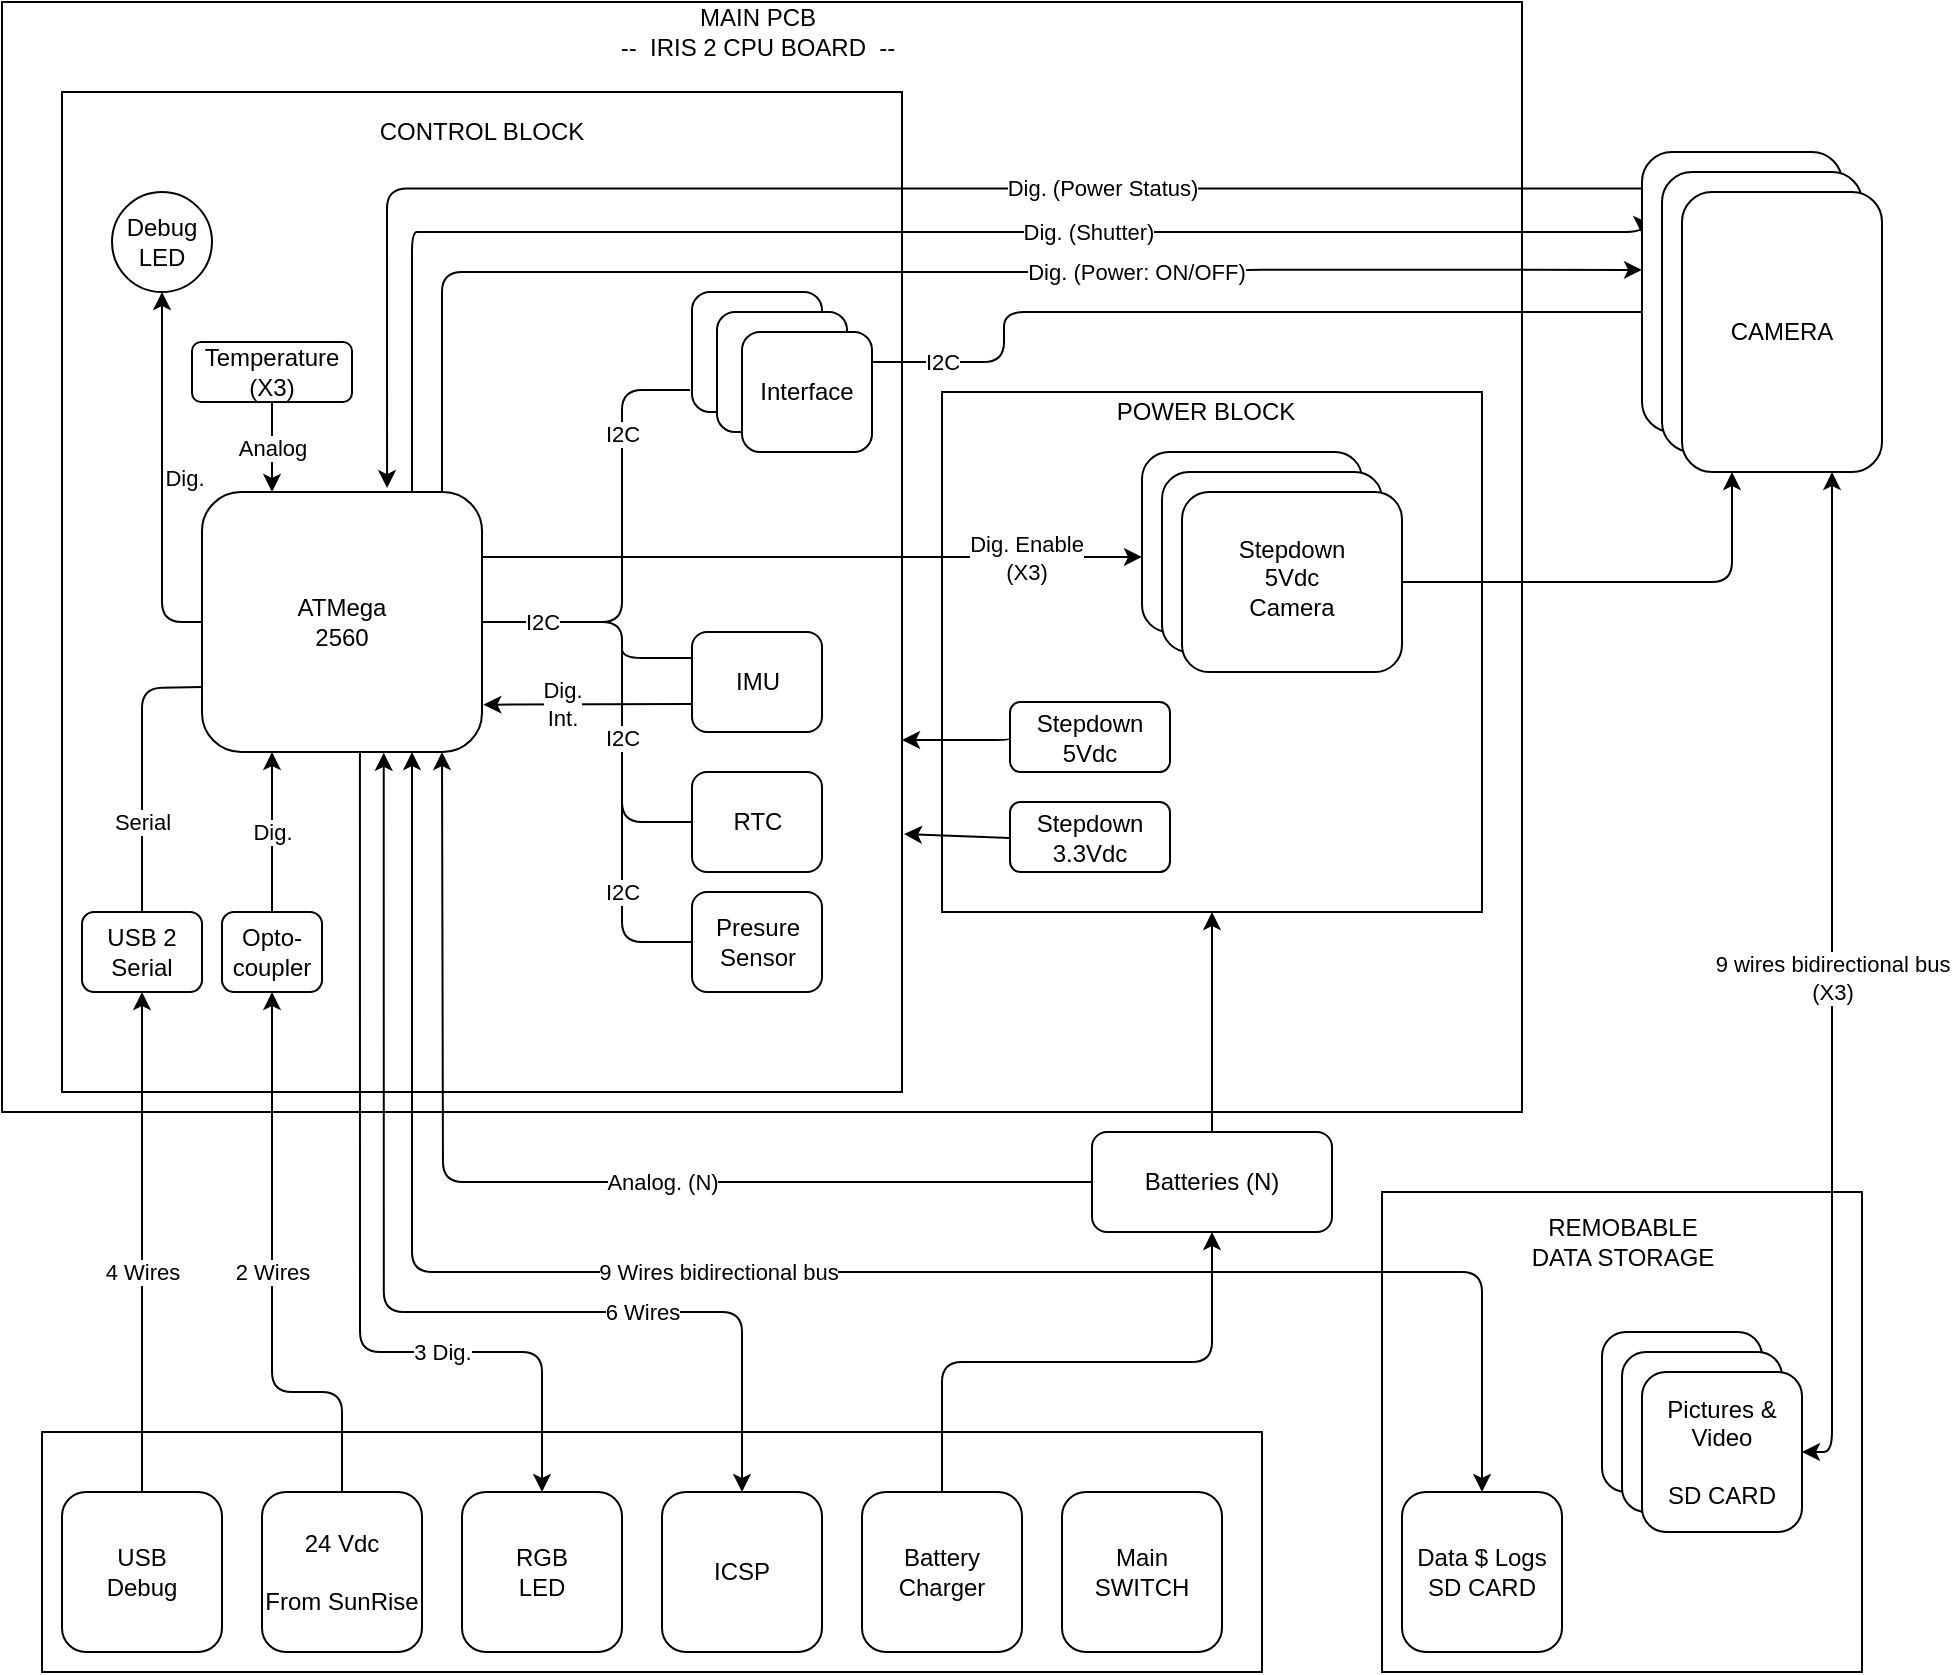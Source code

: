 <mxfile version="13.8.0" type="github">
  <diagram id="kgpKYQtTHZ0yAKxKKP6v" name="Page-1">
    <mxGraphModel dx="942" dy="614" grid="1" gridSize="10" guides="1" tooltips="1" connect="1" arrows="1" fold="1" page="1" pageScale="1" pageWidth="1100" pageHeight="850" background="none" math="0" shadow="0">
      <root>
        <mxCell id="0" />
        <mxCell id="1" parent="0" />
        <mxCell id="-lLIzcseRj1SreiCDqfF-3" value="" style="rounded=0;whiteSpace=wrap;html=1;" parent="1" vertex="1">
          <mxGeometry x="110" y="50" width="420" height="500" as="geometry" />
        </mxCell>
        <mxCell id="-lLIzcseRj1SreiCDqfF-4" value="" style="rounded=1;whiteSpace=wrap;html=1;" parent="1" vertex="1">
          <mxGeometry x="180" y="250" width="140" height="130" as="geometry" />
        </mxCell>
        <mxCell id="-lLIzcseRj1SreiCDqfF-5" value="ATMega&lt;br&gt;2560" style="text;html=1;strokeColor=none;fillColor=none;align=center;verticalAlign=middle;whiteSpace=wrap;rounded=0;" parent="1" vertex="1">
          <mxGeometry x="230" y="305" width="40" height="20" as="geometry" />
        </mxCell>
        <mxCell id="-lLIzcseRj1SreiCDqfF-6" value="Debug&lt;br&gt;LED" style="ellipse;whiteSpace=wrap;html=1;aspect=fixed;" parent="1" vertex="1">
          <mxGeometry x="135" y="100" width="50" height="50" as="geometry" />
        </mxCell>
        <mxCell id="-lLIzcseRj1SreiCDqfF-9" style="edgeStyle=orthogonalEdgeStyle;rounded=0;orthogonalLoop=1;jettySize=auto;html=1;exitX=0.25;exitY=1;exitDx=0;exitDy=0;entryX=0;entryY=1;entryDx=0;entryDy=0;" parent="1" source="-lLIzcseRj1SreiCDqfF-7" target="-lLIzcseRj1SreiCDqfF-8" edge="1">
          <mxGeometry relative="1" as="geometry" />
        </mxCell>
        <mxCell id="-lLIzcseRj1SreiCDqfF-12" style="edgeStyle=orthogonalEdgeStyle;rounded=0;orthogonalLoop=1;jettySize=auto;html=1;exitX=0.25;exitY=1;exitDx=0;exitDy=0;entryX=0.25;entryY=1;entryDx=0;entryDy=0;" parent="1" source="-lLIzcseRj1SreiCDqfF-7" target="-lLIzcseRj1SreiCDqfF-8" edge="1">
          <mxGeometry relative="1" as="geometry" />
        </mxCell>
        <mxCell id="-lLIzcseRj1SreiCDqfF-16" style="edgeStyle=orthogonalEdgeStyle;rounded=0;orthogonalLoop=1;jettySize=auto;html=1;exitX=0.25;exitY=1;exitDx=0;exitDy=0;entryX=0.25;entryY=1;entryDx=0;entryDy=0;" parent="1" source="-lLIzcseRj1SreiCDqfF-7" target="-lLIzcseRj1SreiCDqfF-8" edge="1">
          <mxGeometry relative="1" as="geometry" />
        </mxCell>
        <mxCell id="-lLIzcseRj1SreiCDqfF-7" value="" style="rounded=1;whiteSpace=wrap;html=1;" parent="1" vertex="1">
          <mxGeometry x="120" y="460" width="60" height="40" as="geometry" />
        </mxCell>
        <mxCell id="-lLIzcseRj1SreiCDqfF-8" value="USB 2 Serial" style="text;html=1;strokeColor=none;fillColor=none;align=center;verticalAlign=middle;whiteSpace=wrap;rounded=0;" parent="1" vertex="1">
          <mxGeometry x="130" y="470" width="40" height="20" as="geometry" />
        </mxCell>
        <mxCell id="-lLIzcseRj1SreiCDqfF-14" value="Temperature (X3)" style="rounded=1;whiteSpace=wrap;html=1;" parent="1" vertex="1">
          <mxGeometry x="175" y="175" width="80" height="30" as="geometry" />
        </mxCell>
        <mxCell id="-lLIzcseRj1SreiCDqfF-17" value="" style="rounded=1;whiteSpace=wrap;html=1;" parent="1" vertex="1">
          <mxGeometry x="190" y="460" width="50" height="40" as="geometry" />
        </mxCell>
        <mxCell id="-lLIzcseRj1SreiCDqfF-18" value="Opto-coupler" style="text;html=1;strokeColor=none;fillColor=none;align=center;verticalAlign=middle;whiteSpace=wrap;rounded=0;" parent="1" vertex="1">
          <mxGeometry x="190" y="470" width="50" height="20" as="geometry" />
        </mxCell>
        <mxCell id="-lLIzcseRj1SreiCDqfF-23" value="" style="rounded=1;whiteSpace=wrap;html=1;" parent="1" vertex="1">
          <mxGeometry x="425" y="450" width="65" height="50" as="geometry" />
        </mxCell>
        <mxCell id="-lLIzcseRj1SreiCDqfF-25" value="Presure&lt;br&gt;Sensor" style="text;html=1;strokeColor=none;fillColor=none;align=center;verticalAlign=middle;whiteSpace=wrap;rounded=0;" parent="1" vertex="1">
          <mxGeometry x="437.5" y="465" width="40" height="20" as="geometry" />
        </mxCell>
        <mxCell id="-lLIzcseRj1SreiCDqfF-32" value="" style="rounded=1;whiteSpace=wrap;html=1;" parent="1" vertex="1">
          <mxGeometry x="425" y="390" width="65" height="50" as="geometry" />
        </mxCell>
        <mxCell id="-lLIzcseRj1SreiCDqfF-33" value="RTC" style="text;html=1;strokeColor=none;fillColor=none;align=center;verticalAlign=middle;whiteSpace=wrap;rounded=0;" parent="1" vertex="1">
          <mxGeometry x="437.5" y="405" width="40" height="20" as="geometry" />
        </mxCell>
        <mxCell id="-lLIzcseRj1SreiCDqfF-34" value="" style="rounded=1;whiteSpace=wrap;html=1;" parent="1" vertex="1">
          <mxGeometry x="425" y="320" width="65" height="50" as="geometry" />
        </mxCell>
        <mxCell id="-lLIzcseRj1SreiCDqfF-35" value="IMU" style="text;html=1;strokeColor=none;fillColor=none;align=center;verticalAlign=middle;whiteSpace=wrap;rounded=0;" parent="1" vertex="1">
          <mxGeometry x="437.5" y="335" width="40" height="20" as="geometry" />
        </mxCell>
        <mxCell id="-lLIzcseRj1SreiCDqfF-39" value="Interface" style="text;html=1;strokeColor=none;fillColor=none;align=center;verticalAlign=middle;whiteSpace=wrap;rounded=0;" parent="1" vertex="1">
          <mxGeometry x="442.5" y="200" width="40" height="20" as="geometry" />
        </mxCell>
        <mxCell id="-lLIzcseRj1SreiCDqfF-61" value="" style="endArrow=none;html=1;edgeStyle=elbowEdgeStyle;endFill=0;" parent="1" edge="1">
          <mxGeometry relative="1" as="geometry">
            <mxPoint x="360" y="315" as="sourcePoint" />
            <mxPoint x="424" y="199" as="targetPoint" />
            <Array as="points">
              <mxPoint x="390" y="260" />
            </Array>
          </mxGeometry>
        </mxCell>
        <mxCell id="-lLIzcseRj1SreiCDqfF-62" value="I2C" style="edgeLabel;resizable=0;html=1;align=center;verticalAlign=middle;" parent="-lLIzcseRj1SreiCDqfF-61" connectable="0" vertex="1">
          <mxGeometry relative="1" as="geometry">
            <mxPoint y="-34.71" as="offset" />
          </mxGeometry>
        </mxCell>
        <mxCell id="-lLIzcseRj1SreiCDqfF-65" value="" style="endArrow=none;html=1;entryX=0;entryY=0.5;entryDx=0;entryDy=0;endFill=0;" parent="1" target="-lLIzcseRj1SreiCDqfF-32" edge="1">
          <mxGeometry relative="1" as="geometry">
            <mxPoint x="390" y="340" as="sourcePoint" />
            <mxPoint x="550" y="330" as="targetPoint" />
            <Array as="points">
              <mxPoint x="390" y="320" />
              <mxPoint x="390" y="415" />
            </Array>
          </mxGeometry>
        </mxCell>
        <mxCell id="-lLIzcseRj1SreiCDqfF-66" value="I2C" style="edgeLabel;resizable=0;html=1;align=center;verticalAlign=middle;" parent="-lLIzcseRj1SreiCDqfF-65" connectable="0" vertex="1">
          <mxGeometry relative="1" as="geometry">
            <mxPoint y="-2.43" as="offset" />
          </mxGeometry>
        </mxCell>
        <mxCell id="-lLIzcseRj1SreiCDqfF-67" value="" style="endArrow=none;html=1;entryX=0;entryY=0.5;entryDx=0;entryDy=0;endFill=0;" parent="1" target="-lLIzcseRj1SreiCDqfF-23" edge="1">
          <mxGeometry relative="1" as="geometry">
            <mxPoint x="390" y="400" as="sourcePoint" />
            <mxPoint x="550" y="330" as="targetPoint" />
            <Array as="points">
              <mxPoint x="390" y="475" />
            </Array>
          </mxGeometry>
        </mxCell>
        <mxCell id="-lLIzcseRj1SreiCDqfF-68" value="I2C" style="edgeLabel;resizable=0;html=1;align=center;verticalAlign=middle;" parent="-lLIzcseRj1SreiCDqfF-67" connectable="0" vertex="1">
          <mxGeometry relative="1" as="geometry">
            <mxPoint y="-5" as="offset" />
          </mxGeometry>
        </mxCell>
        <mxCell id="-lLIzcseRj1SreiCDqfF-70" value="" style="endArrow=classic;html=1;exitX=0.5;exitY=1;exitDx=0;exitDy=0;entryX=0.25;entryY=0;entryDx=0;entryDy=0;" parent="1" source="-lLIzcseRj1SreiCDqfF-14" target="-lLIzcseRj1SreiCDqfF-4" edge="1">
          <mxGeometry relative="1" as="geometry">
            <mxPoint x="450" y="330" as="sourcePoint" />
            <mxPoint x="550" y="330" as="targetPoint" />
          </mxGeometry>
        </mxCell>
        <mxCell id="-lLIzcseRj1SreiCDqfF-71" value="Analog" style="edgeLabel;resizable=0;html=1;align=center;verticalAlign=middle;" parent="-lLIzcseRj1SreiCDqfF-70" connectable="0" vertex="1">
          <mxGeometry relative="1" as="geometry" />
        </mxCell>
        <mxCell id="-lLIzcseRj1SreiCDqfF-78" value="" style="endArrow=classic;html=1;entryX=1.005;entryY=0.818;entryDx=0;entryDy=0;entryPerimeter=0;" parent="1" target="-lLIzcseRj1SreiCDqfF-4" edge="1">
          <mxGeometry relative="1" as="geometry">
            <mxPoint x="425" y="356" as="sourcePoint" />
            <mxPoint x="550" y="330" as="targetPoint" />
            <Array as="points" />
          </mxGeometry>
        </mxCell>
        <mxCell id="-lLIzcseRj1SreiCDqfF-79" value="Dig.&lt;br&gt;Int." style="edgeLabel;resizable=0;html=1;align=center;verticalAlign=middle;" parent="-lLIzcseRj1SreiCDqfF-78" connectable="0" vertex="1">
          <mxGeometry relative="1" as="geometry">
            <mxPoint x="-13.57" y="-0.91" as="offset" />
          </mxGeometry>
        </mxCell>
        <mxCell id="-lLIzcseRj1SreiCDqfF-80" value="" style="endArrow=none;html=1;exitX=1;exitY=0.5;exitDx=0;exitDy=0;endFill=0;" parent="1" source="-lLIzcseRj1SreiCDqfF-4" edge="1">
          <mxGeometry relative="1" as="geometry">
            <mxPoint x="450" y="330" as="sourcePoint" />
            <mxPoint x="425" y="333" as="targetPoint" />
            <Array as="points">
              <mxPoint x="390" y="315" />
              <mxPoint x="390" y="333" />
            </Array>
          </mxGeometry>
        </mxCell>
        <mxCell id="-lLIzcseRj1SreiCDqfF-81" value="I2C" style="edgeLabel;resizable=0;html=1;align=center;verticalAlign=middle;" parent="-lLIzcseRj1SreiCDqfF-80" connectable="0" vertex="1">
          <mxGeometry relative="1" as="geometry">
            <mxPoint x="-32" as="offset" />
          </mxGeometry>
        </mxCell>
        <mxCell id="-lLIzcseRj1SreiCDqfF-84" value="" style="endArrow=none;html=1;exitX=0;exitY=0.75;exitDx=0;exitDy=0;entryX=0.5;entryY=0;entryDx=0;entryDy=0;endFill=0;" parent="1" source="-lLIzcseRj1SreiCDqfF-4" target="-lLIzcseRj1SreiCDqfF-7" edge="1">
          <mxGeometry relative="1" as="geometry">
            <mxPoint x="620" y="330" as="sourcePoint" />
            <mxPoint x="720" y="330" as="targetPoint" />
            <Array as="points">
              <mxPoint x="150" y="348" />
            </Array>
          </mxGeometry>
        </mxCell>
        <mxCell id="-lLIzcseRj1SreiCDqfF-85" value="Serial" style="edgeLabel;resizable=0;html=1;align=center;verticalAlign=middle;" parent="-lLIzcseRj1SreiCDqfF-84" connectable="0" vertex="1">
          <mxGeometry relative="1" as="geometry">
            <mxPoint y="26" as="offset" />
          </mxGeometry>
        </mxCell>
        <mxCell id="-lLIzcseRj1SreiCDqfF-86" value="" style="endArrow=classic;html=1;exitX=0;exitY=0.5;exitDx=0;exitDy=0;entryX=0.5;entryY=1;entryDx=0;entryDy=0;" parent="1" source="-lLIzcseRj1SreiCDqfF-4" target="-lLIzcseRj1SreiCDqfF-6" edge="1">
          <mxGeometry relative="1" as="geometry">
            <mxPoint x="450" y="320" as="sourcePoint" />
            <mxPoint x="550" y="320" as="targetPoint" />
            <Array as="points">
              <mxPoint x="160" y="315" />
            </Array>
          </mxGeometry>
        </mxCell>
        <mxCell id="-lLIzcseRj1SreiCDqfF-87" value="Dig." style="edgeLabel;resizable=0;html=1;align=center;verticalAlign=middle;" parent="-lLIzcseRj1SreiCDqfF-86" connectable="0" vertex="1">
          <mxGeometry relative="1" as="geometry">
            <mxPoint x="11" as="offset" />
          </mxGeometry>
        </mxCell>
        <mxCell id="-lLIzcseRj1SreiCDqfF-88" value="CONTROL BLOCK" style="text;html=1;strokeColor=none;fillColor=none;align=center;verticalAlign=middle;whiteSpace=wrap;rounded=0;" parent="1" vertex="1">
          <mxGeometry x="260" y="60" width="120" height="20" as="geometry" />
        </mxCell>
        <mxCell id="-lLIzcseRj1SreiCDqfF-90" value="CAMERA" style="text;html=1;strokeColor=none;fillColor=none;align=center;verticalAlign=middle;whiteSpace=wrap;rounded=0;" parent="1" vertex="1">
          <mxGeometry x="930" y="185" width="40" height="20" as="geometry" />
        </mxCell>
        <mxCell id="-lLIzcseRj1SreiCDqfF-91" value="" style="endArrow=none;html=1;exitX=1;exitY=0.25;exitDx=0;exitDy=0;endFill=0;" parent="1" source="-lLIzcseRj1SreiCDqfF-113" edge="1">
          <mxGeometry relative="1" as="geometry">
            <mxPoint x="505" y="200" as="sourcePoint" />
            <mxPoint x="920" y="160" as="targetPoint" />
            <Array as="points">
              <mxPoint x="581" y="185" />
              <mxPoint x="581" y="160" />
            </Array>
          </mxGeometry>
        </mxCell>
        <mxCell id="-lLIzcseRj1SreiCDqfF-92" value="I2C" style="edgeLabel;resizable=0;html=1;align=center;verticalAlign=middle;" parent="-lLIzcseRj1SreiCDqfF-91" connectable="0" vertex="1">
          <mxGeometry relative="1" as="geometry">
            <mxPoint x="-154.86" y="25" as="offset" />
          </mxGeometry>
        </mxCell>
        <mxCell id="-lLIzcseRj1SreiCDqfF-93" value="" style="endArrow=classic;html=1;edgeStyle=orthogonalEdgeStyle;entryX=0;entryY=0.421;entryDx=0;entryDy=0;entryPerimeter=0;" parent="1" source="-lLIzcseRj1SreiCDqfF-4" target="-lLIzcseRj1SreiCDqfF-104" edge="1">
          <mxGeometry relative="1" as="geometry">
            <mxPoint x="440" y="210" as="sourcePoint" />
            <mxPoint x="820" y="139" as="targetPoint" />
            <Array as="points">
              <mxPoint x="300" y="140" />
              <mxPoint x="700" y="140" />
              <mxPoint x="700" y="139" />
            </Array>
          </mxGeometry>
        </mxCell>
        <mxCell id="-lLIzcseRj1SreiCDqfF-94" value="Dig. (Power: ON/OFF)" style="edgeLabel;resizable=0;html=1;align=center;verticalAlign=middle;" parent="-lLIzcseRj1SreiCDqfF-93" connectable="0" vertex="1">
          <mxGeometry relative="1" as="geometry">
            <mxPoint x="101.31" as="offset" />
          </mxGeometry>
        </mxCell>
        <mxCell id="-lLIzcseRj1SreiCDqfF-98" value="" style="endArrow=classic;html=1;edgeStyle=orthogonalEdgeStyle;rounded=1;exitX=0.003;exitY=0.13;exitDx=0;exitDy=0;exitPerimeter=0;entryX=0.661;entryY=-0.015;entryDx=0;entryDy=0;entryPerimeter=0;" parent="1" source="-lLIzcseRj1SreiCDqfF-104" target="-lLIzcseRj1SreiCDqfF-4" edge="1">
          <mxGeometry relative="1" as="geometry">
            <mxPoint x="900" y="140.029" as="sourcePoint" />
            <mxPoint x="540" y="260" as="targetPoint" />
            <Array as="points" />
          </mxGeometry>
        </mxCell>
        <mxCell id="-lLIzcseRj1SreiCDqfF-99" value="Dig. (Power Status)" style="edgeLabel;resizable=0;html=1;align=center;verticalAlign=middle;" parent="-lLIzcseRj1SreiCDqfF-98" connectable="0" vertex="1">
          <mxGeometry relative="1" as="geometry">
            <mxPoint x="118.43" as="offset" />
          </mxGeometry>
        </mxCell>
        <mxCell id="-lLIzcseRj1SreiCDqfF-102" value="" style="endArrow=classic;html=1;exitX=0.75;exitY=0;exitDx=0;exitDy=0;edgeStyle=orthogonalEdgeStyle;" parent="1" source="-lLIzcseRj1SreiCDqfF-4" edge="1">
          <mxGeometry relative="1" as="geometry">
            <mxPoint x="440" y="260" as="sourcePoint" />
            <mxPoint x="900" y="121" as="targetPoint" />
            <Array as="points">
              <mxPoint x="290" y="120" />
              <mxPoint x="880" y="120" />
            </Array>
          </mxGeometry>
        </mxCell>
        <mxCell id="-lLIzcseRj1SreiCDqfF-103" value="Dig. (Shutter)" style="edgeLabel;resizable=0;html=1;align=center;verticalAlign=middle;" parent="-lLIzcseRj1SreiCDqfF-102" connectable="0" vertex="1">
          <mxGeometry relative="1" as="geometry">
            <mxPoint x="94.37" as="offset" />
          </mxGeometry>
        </mxCell>
        <mxCell id="-lLIzcseRj1SreiCDqfF-104" value="" style="rounded=1;whiteSpace=wrap;html=1;" parent="1" vertex="1">
          <mxGeometry x="900" y="80" width="100" height="140" as="geometry" />
        </mxCell>
        <mxCell id="-lLIzcseRj1SreiCDqfF-106" value="" style="rounded=1;whiteSpace=wrap;html=1;" parent="1" vertex="1">
          <mxGeometry x="910" y="90" width="100" height="140" as="geometry" />
        </mxCell>
        <mxCell id="-lLIzcseRj1SreiCDqfF-107" value="CAMERA" style="rounded=1;whiteSpace=wrap;html=1;" parent="1" vertex="1">
          <mxGeometry x="920" y="100" width="100" height="140" as="geometry" />
        </mxCell>
        <mxCell id="-lLIzcseRj1SreiCDqfF-108" value="" style="rounded=1;whiteSpace=wrap;html=1;" parent="1" vertex="1">
          <mxGeometry x="425" y="150" width="65" height="60" as="geometry" />
        </mxCell>
        <mxCell id="-lLIzcseRj1SreiCDqfF-112" value="" style="rounded=1;whiteSpace=wrap;html=1;" parent="1" vertex="1">
          <mxGeometry x="437.5" y="160" width="65" height="60" as="geometry" />
        </mxCell>
        <mxCell id="-lLIzcseRj1SreiCDqfF-113" value="Interface" style="rounded=1;whiteSpace=wrap;html=1;" parent="1" vertex="1">
          <mxGeometry x="450" y="170" width="65" height="60" as="geometry" />
        </mxCell>
        <mxCell id="-lLIzcseRj1SreiCDqfF-117" value="" style="rounded=1;whiteSpace=wrap;html=1;" parent="1" vertex="1">
          <mxGeometry x="650" y="230" width="110" height="90" as="geometry" />
        </mxCell>
        <mxCell id="-lLIzcseRj1SreiCDqfF-119" value="Stepdown&lt;br&gt;5Vdc CAMERA" style="text;html=1;strokeColor=none;fillColor=none;align=center;verticalAlign=middle;whiteSpace=wrap;rounded=0;" parent="1" vertex="1">
          <mxGeometry x="685" y="265" width="40" height="20" as="geometry" />
        </mxCell>
        <mxCell id="-lLIzcseRj1SreiCDqfF-122" value="" style="endArrow=classic;html=1;exitX=1;exitY=0.25;exitDx=0;exitDy=0;entryX=0;entryY=0.583;entryDx=0;entryDy=0;entryPerimeter=0;" parent="1" source="-lLIzcseRj1SreiCDqfF-4" target="-lLIzcseRj1SreiCDqfF-117" edge="1">
          <mxGeometry relative="1" as="geometry">
            <mxPoint x="480" y="250" as="sourcePoint" />
            <mxPoint x="580" y="250" as="targetPoint" />
          </mxGeometry>
        </mxCell>
        <mxCell id="-lLIzcseRj1SreiCDqfF-123" value="Dig. Enable&lt;br&gt;(X3)" style="edgeLabel;resizable=0;html=1;align=center;verticalAlign=middle;" parent="-lLIzcseRj1SreiCDqfF-122" connectable="0" vertex="1">
          <mxGeometry relative="1" as="geometry">
            <mxPoint x="107" as="offset" />
          </mxGeometry>
        </mxCell>
        <mxCell id="-lLIzcseRj1SreiCDqfF-128" value="" style="rounded=1;whiteSpace=wrap;html=1;" parent="1" vertex="1">
          <mxGeometry x="660" y="240" width="110" height="90" as="geometry" />
        </mxCell>
        <mxCell id="-lLIzcseRj1SreiCDqfF-130" style="edgeStyle=orthogonalEdgeStyle;rounded=1;orthogonalLoop=1;jettySize=auto;html=1;exitX=1;exitY=0.5;exitDx=0;exitDy=0;entryX=0.25;entryY=1;entryDx=0;entryDy=0;endArrow=classic;endFill=1;" parent="1" source="-lLIzcseRj1SreiCDqfF-129" target="-lLIzcseRj1SreiCDqfF-107" edge="1">
          <mxGeometry relative="1" as="geometry" />
        </mxCell>
        <mxCell id="-lLIzcseRj1SreiCDqfF-129" value="" style="rounded=1;whiteSpace=wrap;html=1;" parent="1" vertex="1">
          <mxGeometry x="670" y="250" width="110" height="90" as="geometry" />
        </mxCell>
        <mxCell id="-lLIzcseRj1SreiCDqfF-131" value="Stepdown 5Vdc&lt;br&gt;Camera" style="text;html=1;strokeColor=none;fillColor=none;align=center;verticalAlign=middle;whiteSpace=wrap;rounded=0;" parent="1" vertex="1">
          <mxGeometry x="705" y="282.5" width="40" height="20" as="geometry" />
        </mxCell>
        <mxCell id="-lLIzcseRj1SreiCDqfF-138" style="edgeStyle=orthogonalEdgeStyle;rounded=1;orthogonalLoop=1;jettySize=auto;html=1;exitX=0;exitY=0.5;exitDx=0;exitDy=0;endArrow=classic;endFill=1;" parent="1" source="-lLIzcseRj1SreiCDqfF-132" edge="1">
          <mxGeometry relative="1" as="geometry">
            <mxPoint x="530" y="374" as="targetPoint" />
            <Array as="points">
              <mxPoint x="584" y="374" />
            </Array>
          </mxGeometry>
        </mxCell>
        <mxCell id="-lLIzcseRj1SreiCDqfF-132" value="" style="rounded=1;whiteSpace=wrap;html=1;" parent="1" vertex="1">
          <mxGeometry x="584" y="355" width="80" height="35" as="geometry" />
        </mxCell>
        <mxCell id="-lLIzcseRj1SreiCDqfF-134" value="Stepdown&lt;br&gt;5Vdc" style="text;html=1;strokeColor=none;fillColor=none;align=center;verticalAlign=middle;whiteSpace=wrap;rounded=0;" parent="1" vertex="1">
          <mxGeometry x="604" y="362.5" width="40" height="20" as="geometry" />
        </mxCell>
        <mxCell id="-lLIzcseRj1SreiCDqfF-139" style="rounded=1;orthogonalLoop=1;jettySize=auto;html=1;endArrow=classic;endFill=1;" parent="1" edge="1">
          <mxGeometry relative="1" as="geometry">
            <mxPoint x="584" y="423" as="sourcePoint" />
            <mxPoint x="531" y="421" as="targetPoint" />
          </mxGeometry>
        </mxCell>
        <mxCell id="-lLIzcseRj1SreiCDqfF-136" value="" style="rounded=1;whiteSpace=wrap;html=1;" parent="1" vertex="1">
          <mxGeometry x="584" y="405" width="80" height="35" as="geometry" />
        </mxCell>
        <mxCell id="-lLIzcseRj1SreiCDqfF-137" value="Stepdown&lt;br&gt;3.3Vdc" style="text;html=1;strokeColor=none;fillColor=none;align=center;verticalAlign=middle;whiteSpace=wrap;rounded=0;" parent="1" vertex="1">
          <mxGeometry x="604" y="412.5" width="40" height="20" as="geometry" />
        </mxCell>
        <mxCell id="-lLIzcseRj1SreiCDqfF-140" value="" style="rounded=0;whiteSpace=wrap;html=1;fillColor=none;" parent="1" vertex="1">
          <mxGeometry x="550" y="200" width="270" height="260" as="geometry" />
        </mxCell>
        <mxCell id="-lLIzcseRj1SreiCDqfF-142" value="POWER BLOCK" style="text;html=1;strokeColor=none;fillColor=none;align=center;verticalAlign=middle;whiteSpace=wrap;rounded=0;" parent="1" vertex="1">
          <mxGeometry x="632" y="200" width="100" height="20" as="geometry" />
        </mxCell>
        <mxCell id="-lLIzcseRj1SreiCDqfF-145" style="edgeStyle=none;rounded=1;orthogonalLoop=1;jettySize=auto;html=1;exitX=0.5;exitY=0;exitDx=0;exitDy=0;endArrow=classic;endFill=1;" parent="1" source="-lLIzcseRj1SreiCDqfF-144" target="-lLIzcseRj1SreiCDqfF-140" edge="1">
          <mxGeometry relative="1" as="geometry" />
        </mxCell>
        <mxCell id="-lLIzcseRj1SreiCDqfF-144" value="Batteries (N)" style="rounded=1;whiteSpace=wrap;html=1;fillColor=none;" parent="1" vertex="1">
          <mxGeometry x="625" y="570" width="120" height="50" as="geometry" />
        </mxCell>
        <mxCell id="-lLIzcseRj1SreiCDqfF-146" value="" style="endArrow=classic;html=1;exitX=0;exitY=0.5;exitDx=0;exitDy=0;edgeStyle=orthogonalEdgeStyle;" parent="1" source="-lLIzcseRj1SreiCDqfF-144" edge="1">
          <mxGeometry relative="1" as="geometry">
            <mxPoint x="600" y="540" as="sourcePoint" />
            <mxPoint x="300" y="380" as="targetPoint" />
          </mxGeometry>
        </mxCell>
        <mxCell id="-lLIzcseRj1SreiCDqfF-147" value="Analog. (N)" style="edgeLabel;resizable=0;html=1;align=center;verticalAlign=middle;" parent="-lLIzcseRj1SreiCDqfF-146" connectable="0" vertex="1">
          <mxGeometry relative="1" as="geometry">
            <mxPoint x="55" as="offset" />
          </mxGeometry>
        </mxCell>
        <mxCell id="-lLIzcseRj1SreiCDqfF-148" value="" style="endArrow=classic;html=1;exitX=0.5;exitY=0;exitDx=0;exitDy=0;entryX=0.25;entryY=1;entryDx=0;entryDy=0;" parent="1" source="-lLIzcseRj1SreiCDqfF-17" target="-lLIzcseRj1SreiCDqfF-4" edge="1">
          <mxGeometry relative="1" as="geometry">
            <mxPoint x="180" y="430" as="sourcePoint" />
            <mxPoint x="280" y="430" as="targetPoint" />
          </mxGeometry>
        </mxCell>
        <mxCell id="-lLIzcseRj1SreiCDqfF-149" value="Dig." style="edgeLabel;resizable=0;html=1;align=center;verticalAlign=middle;" parent="-lLIzcseRj1SreiCDqfF-148" connectable="0" vertex="1">
          <mxGeometry relative="1" as="geometry" />
        </mxCell>
        <mxCell id="-lLIzcseRj1SreiCDqfF-159" value="" style="endArrow=classic;html=1;startArrow=classic;startFill=1;entryX=1;entryY=0.5;entryDx=0;entryDy=0;edgeStyle=orthogonalEdgeStyle;exitX=0.75;exitY=1;exitDx=0;exitDy=0;" parent="1" source="-lLIzcseRj1SreiCDqfF-107" target="-lLIzcseRj1SreiCDqfF-163" edge="1">
          <mxGeometry relative="1" as="geometry">
            <mxPoint x="1000" y="270" as="sourcePoint" />
            <mxPoint x="991" y="600" as="targetPoint" />
          </mxGeometry>
        </mxCell>
        <mxCell id="-lLIzcseRj1SreiCDqfF-160" value="9 wires bidirectional bus&lt;br&gt;(X3)" style="edgeLabel;resizable=0;html=1;align=center;verticalAlign=middle;" parent="-lLIzcseRj1SreiCDqfF-159" connectable="0" vertex="1">
          <mxGeometry relative="1" as="geometry">
            <mxPoint x="-0.05" y="0.24" as="offset" />
          </mxGeometry>
        </mxCell>
        <mxCell id="-lLIzcseRj1SreiCDqfF-161" value="" style="rounded=1;whiteSpace=wrap;html=1;fillColor=none;" parent="1" vertex="1">
          <mxGeometry x="880" y="670" width="80" height="80" as="geometry" />
        </mxCell>
        <mxCell id="-lLIzcseRj1SreiCDqfF-162" value="" style="rounded=1;whiteSpace=wrap;html=1;" parent="1" vertex="1">
          <mxGeometry x="890" y="680" width="80" height="80" as="geometry" />
        </mxCell>
        <mxCell id="-lLIzcseRj1SreiCDqfF-163" value="" style="rounded=1;whiteSpace=wrap;html=1;" parent="1" vertex="1">
          <mxGeometry x="900" y="690" width="80" height="80" as="geometry" />
        </mxCell>
        <mxCell id="-lLIzcseRj1SreiCDqfF-164" value="Pictures &amp;amp; Video&lt;br&gt;&lt;br&gt;SD CARD" style="text;html=1;strokeColor=none;fillColor=none;align=center;verticalAlign=middle;whiteSpace=wrap;rounded=0;" parent="1" vertex="1">
          <mxGeometry x="905" y="705" width="70" height="50" as="geometry" />
        </mxCell>
        <mxCell id="-lLIzcseRj1SreiCDqfF-165" value="" style="rounded=1;whiteSpace=wrap;html=1;fillColor=none;" parent="1" vertex="1">
          <mxGeometry x="780" y="750" width="80" height="80" as="geometry" />
        </mxCell>
        <mxCell id="-lLIzcseRj1SreiCDqfF-166" value="Data $ Logs&lt;br&gt;SD CARD" style="text;html=1;strokeColor=none;fillColor=none;align=center;verticalAlign=middle;whiteSpace=wrap;rounded=0;" parent="1" vertex="1">
          <mxGeometry x="785" y="776.25" width="70" height="27.5" as="geometry" />
        </mxCell>
        <mxCell id="-lLIzcseRj1SreiCDqfF-170" value="" style="endArrow=classic;html=1;exitX=0.75;exitY=1;exitDx=0;exitDy=0;edgeStyle=orthogonalEdgeStyle;startArrow=classic;startFill=1;" parent="1" source="-lLIzcseRj1SreiCDqfF-4" target="-lLIzcseRj1SreiCDqfF-165" edge="1">
          <mxGeometry relative="1" as="geometry">
            <mxPoint x="600" y="620" as="sourcePoint" />
            <mxPoint x="700" y="620" as="targetPoint" />
            <Array as="points">
              <mxPoint x="285" y="640" />
              <mxPoint x="820" y="640" />
            </Array>
          </mxGeometry>
        </mxCell>
        <mxCell id="-lLIzcseRj1SreiCDqfF-171" value="9 Wires bidirectional bus" style="edgeLabel;resizable=0;html=1;align=center;verticalAlign=middle;" parent="-lLIzcseRj1SreiCDqfF-170" connectable="0" vertex="1">
          <mxGeometry relative="1" as="geometry">
            <mxPoint x="-40.1" as="offset" />
          </mxGeometry>
        </mxCell>
        <mxCell id="-lLIzcseRj1SreiCDqfF-174" value="" style="rounded=0;whiteSpace=wrap;html=1;fillColor=none;" parent="1" vertex="1">
          <mxGeometry x="100" y="720" width="610" height="120" as="geometry" />
        </mxCell>
        <mxCell id="-lLIzcseRj1SreiCDqfF-176" value="MAIN PCB&lt;br&gt;--&amp;nbsp; IRIS 2 CPU BOARD&amp;nbsp; --" style="text;html=1;strokeColor=none;fillColor=none;align=center;verticalAlign=middle;whiteSpace=wrap;rounded=0;" parent="1" vertex="1">
          <mxGeometry x="377.5" y="10" width="160" height="20" as="geometry" />
        </mxCell>
        <mxCell id="-lLIzcseRj1SreiCDqfF-183" value="" style="rounded=1;whiteSpace=wrap;html=1;fillColor=none;" parent="1" vertex="1">
          <mxGeometry x="110" y="750" width="80" height="80" as="geometry" />
        </mxCell>
        <mxCell id="-lLIzcseRj1SreiCDqfF-184" value="" style="rounded=1;whiteSpace=wrap;html=1;fillColor=none;" parent="1" vertex="1">
          <mxGeometry x="210" y="750" width="80" height="80" as="geometry" />
        </mxCell>
        <mxCell id="-lLIzcseRj1SreiCDqfF-185" value="" style="rounded=1;whiteSpace=wrap;html=1;fillColor=none;" parent="1" vertex="1">
          <mxGeometry x="310" y="750" width="80" height="80" as="geometry" />
        </mxCell>
        <mxCell id="-lLIzcseRj1SreiCDqfF-186" value="" style="rounded=1;whiteSpace=wrap;html=1;fillColor=none;" parent="1" vertex="1">
          <mxGeometry x="410" y="750" width="80" height="80" as="geometry" />
        </mxCell>
        <mxCell id="-lLIzcseRj1SreiCDqfF-193" style="edgeStyle=orthogonalEdgeStyle;rounded=1;orthogonalLoop=1;jettySize=auto;html=1;entryX=0.5;entryY=1;entryDx=0;entryDy=0;startArrow=none;startFill=0;endArrow=classic;endFill=1;exitX=0.5;exitY=0;exitDx=0;exitDy=0;" parent="1" source="-lLIzcseRj1SreiCDqfF-187" target="-lLIzcseRj1SreiCDqfF-144" edge="1">
          <mxGeometry relative="1" as="geometry">
            <mxPoint x="550" y="710" as="sourcePoint" />
            <Array as="points">
              <mxPoint x="550" y="685" />
              <mxPoint x="685" y="685" />
            </Array>
          </mxGeometry>
        </mxCell>
        <mxCell id="-lLIzcseRj1SreiCDqfF-187" value="" style="rounded=1;whiteSpace=wrap;html=1;fillColor=none;" parent="1" vertex="1">
          <mxGeometry x="510" y="750" width="80" height="80" as="geometry" />
        </mxCell>
        <mxCell id="-lLIzcseRj1SreiCDqfF-188" value="" style="rounded=1;whiteSpace=wrap;html=1;fillColor=none;" parent="1" vertex="1">
          <mxGeometry x="610" y="750" width="80" height="80" as="geometry" />
        </mxCell>
        <mxCell id="-lLIzcseRj1SreiCDqfF-189" value="Main&lt;br&gt;SWITCH" style="text;html=1;strokeColor=none;fillColor=none;align=center;verticalAlign=middle;whiteSpace=wrap;rounded=0;" parent="1" vertex="1">
          <mxGeometry x="630" y="780" width="40" height="20" as="geometry" />
        </mxCell>
        <mxCell id="-lLIzcseRj1SreiCDqfF-190" value="Battery&lt;br&gt;Charger" style="text;html=1;strokeColor=none;fillColor=none;align=center;verticalAlign=middle;whiteSpace=wrap;rounded=0;" parent="1" vertex="1">
          <mxGeometry x="530" y="780" width="40" height="20" as="geometry" />
        </mxCell>
        <mxCell id="-lLIzcseRj1SreiCDqfF-196" value="" style="endArrow=classic;html=1;exitX=0.5;exitY=0;exitDx=0;exitDy=0;entryX=0.649;entryY=1.003;entryDx=0;entryDy=0;entryPerimeter=0;edgeStyle=orthogonalEdgeStyle;startArrow=classic;startFill=1;" parent="1" source="-lLIzcseRj1SreiCDqfF-186" target="-lLIzcseRj1SreiCDqfF-4" edge="1">
          <mxGeometry relative="1" as="geometry">
            <mxPoint x="260" y="460" as="sourcePoint" />
            <mxPoint x="360" y="460" as="targetPoint" />
            <Array as="points">
              <mxPoint x="450" y="660" />
              <mxPoint x="271" y="660" />
            </Array>
          </mxGeometry>
        </mxCell>
        <mxCell id="-lLIzcseRj1SreiCDqfF-197" value="6 Wires" style="edgeLabel;resizable=0;html=1;align=center;verticalAlign=middle;" parent="-lLIzcseRj1SreiCDqfF-196" connectable="0" vertex="1">
          <mxGeometry relative="1" as="geometry">
            <mxPoint x="129.08" y="5.32" as="offset" />
          </mxGeometry>
        </mxCell>
        <mxCell id="-lLIzcseRj1SreiCDqfF-198" value="ICSP" style="text;html=1;strokeColor=none;fillColor=none;align=center;verticalAlign=middle;whiteSpace=wrap;rounded=0;" parent="1" vertex="1">
          <mxGeometry x="430" y="780" width="40" height="20" as="geometry" />
        </mxCell>
        <mxCell id="-lLIzcseRj1SreiCDqfF-199" value="" style="endArrow=classic;html=1;exitX=0.564;exitY=0.997;exitDx=0;exitDy=0;entryX=0.5;entryY=0;entryDx=0;entryDy=0;edgeStyle=orthogonalEdgeStyle;exitPerimeter=0;startArrow=none;startFill=0;" parent="1" source="-lLIzcseRj1SreiCDqfF-4" target="-lLIzcseRj1SreiCDqfF-185" edge="1">
          <mxGeometry relative="1" as="geometry">
            <mxPoint x="270" y="630" as="sourcePoint" />
            <mxPoint x="370" y="630" as="targetPoint" />
            <Array as="points">
              <mxPoint x="259" y="680" />
              <mxPoint x="350" y="680" />
            </Array>
          </mxGeometry>
        </mxCell>
        <mxCell id="-lLIzcseRj1SreiCDqfF-200" value="3 Dig." style="edgeLabel;resizable=0;html=1;align=center;verticalAlign=middle;" parent="-lLIzcseRj1SreiCDqfF-199" connectable="0" vertex="1">
          <mxGeometry relative="1" as="geometry">
            <mxPoint x="41.01" y="69.72" as="offset" />
          </mxGeometry>
        </mxCell>
        <mxCell id="-lLIzcseRj1SreiCDqfF-201" value="RGB LED" style="text;html=1;strokeColor=none;fillColor=none;align=center;verticalAlign=middle;whiteSpace=wrap;rounded=0;" parent="1" vertex="1">
          <mxGeometry x="330" y="780" width="40" height="20" as="geometry" />
        </mxCell>
        <mxCell id="-lLIzcseRj1SreiCDqfF-202" value="" style="endArrow=classic;html=1;exitX=0.5;exitY=0;exitDx=0;exitDy=0;entryX=0.5;entryY=1;entryDx=0;entryDy=0;edgeStyle=orthogonalEdgeStyle;" parent="1" source="-lLIzcseRj1SreiCDqfF-184" target="-lLIzcseRj1SreiCDqfF-17" edge="1">
          <mxGeometry relative="1" as="geometry">
            <mxPoint x="360" y="620" as="sourcePoint" />
            <mxPoint x="460" y="620" as="targetPoint" />
            <Array as="points">
              <mxPoint x="250" y="700" />
              <mxPoint x="215" y="700" />
            </Array>
          </mxGeometry>
        </mxCell>
        <mxCell id="-lLIzcseRj1SreiCDqfF-203" value="2 Wires" style="edgeLabel;resizable=0;html=1;align=center;verticalAlign=middle;" parent="-lLIzcseRj1SreiCDqfF-202" connectable="0" vertex="1">
          <mxGeometry relative="1" as="geometry">
            <mxPoint y="-2.5" as="offset" />
          </mxGeometry>
        </mxCell>
        <mxCell id="-lLIzcseRj1SreiCDqfF-204" value="24 Vdc&lt;br&gt;&lt;br&gt;From SunRise" style="text;html=1;strokeColor=none;fillColor=none;align=center;verticalAlign=middle;whiteSpace=wrap;rounded=0;" parent="1" vertex="1">
          <mxGeometry x="210" y="760" width="80" height="60" as="geometry" />
        </mxCell>
        <mxCell id="-lLIzcseRj1SreiCDqfF-205" style="edgeStyle=orthogonalEdgeStyle;rounded=1;orthogonalLoop=1;jettySize=auto;html=1;exitX=0.5;exitY=1;exitDx=0;exitDy=0;startArrow=none;startFill=0;endArrow=classic;endFill=1;" parent="1" source="-lLIzcseRj1SreiCDqfF-204" target="-lLIzcseRj1SreiCDqfF-204" edge="1">
          <mxGeometry relative="1" as="geometry" />
        </mxCell>
        <mxCell id="-lLIzcseRj1SreiCDqfF-210" value="" style="endArrow=classic;html=1;exitX=0.5;exitY=0;exitDx=0;exitDy=0;entryX=0.5;entryY=1;entryDx=0;entryDy=0;" parent="1" source="-lLIzcseRj1SreiCDqfF-183" target="-lLIzcseRj1SreiCDqfF-7" edge="1">
          <mxGeometry relative="1" as="geometry">
            <mxPoint x="340" y="630" as="sourcePoint" />
            <mxPoint x="440" y="630" as="targetPoint" />
          </mxGeometry>
        </mxCell>
        <mxCell id="-lLIzcseRj1SreiCDqfF-211" value="4 Wires" style="edgeLabel;resizable=0;html=1;align=center;verticalAlign=middle;" parent="-lLIzcseRj1SreiCDqfF-210" connectable="0" vertex="1">
          <mxGeometry relative="1" as="geometry">
            <mxPoint y="15" as="offset" />
          </mxGeometry>
        </mxCell>
        <mxCell id="-lLIzcseRj1SreiCDqfF-214" value="USB&lt;br&gt;Debug" style="text;html=1;strokeColor=none;fillColor=none;align=center;verticalAlign=middle;whiteSpace=wrap;rounded=0;" parent="1" vertex="1">
          <mxGeometry x="130" y="780" width="40" height="20" as="geometry" />
        </mxCell>
        <mxCell id="-lLIzcseRj1SreiCDqfF-215" value="" style="rounded=0;whiteSpace=wrap;html=1;fillColor=none;" parent="1" vertex="1">
          <mxGeometry x="80" y="5" width="760" height="555" as="geometry" />
        </mxCell>
        <mxCell id="-lLIzcseRj1SreiCDqfF-216" value="" style="rounded=0;whiteSpace=wrap;html=1;fillColor=none;" parent="1" vertex="1">
          <mxGeometry x="770" y="600" width="240" height="240" as="geometry" />
        </mxCell>
        <mxCell id="-lLIzcseRj1SreiCDqfF-217" value="REMOBABLE&lt;br&gt;DATA STORAGE" style="text;html=1;strokeColor=none;fillColor=none;align=center;verticalAlign=middle;whiteSpace=wrap;rounded=0;" parent="1" vertex="1">
          <mxGeometry x="837.5" y="600" width="105" height="50" as="geometry" />
        </mxCell>
      </root>
    </mxGraphModel>
  </diagram>
</mxfile>
